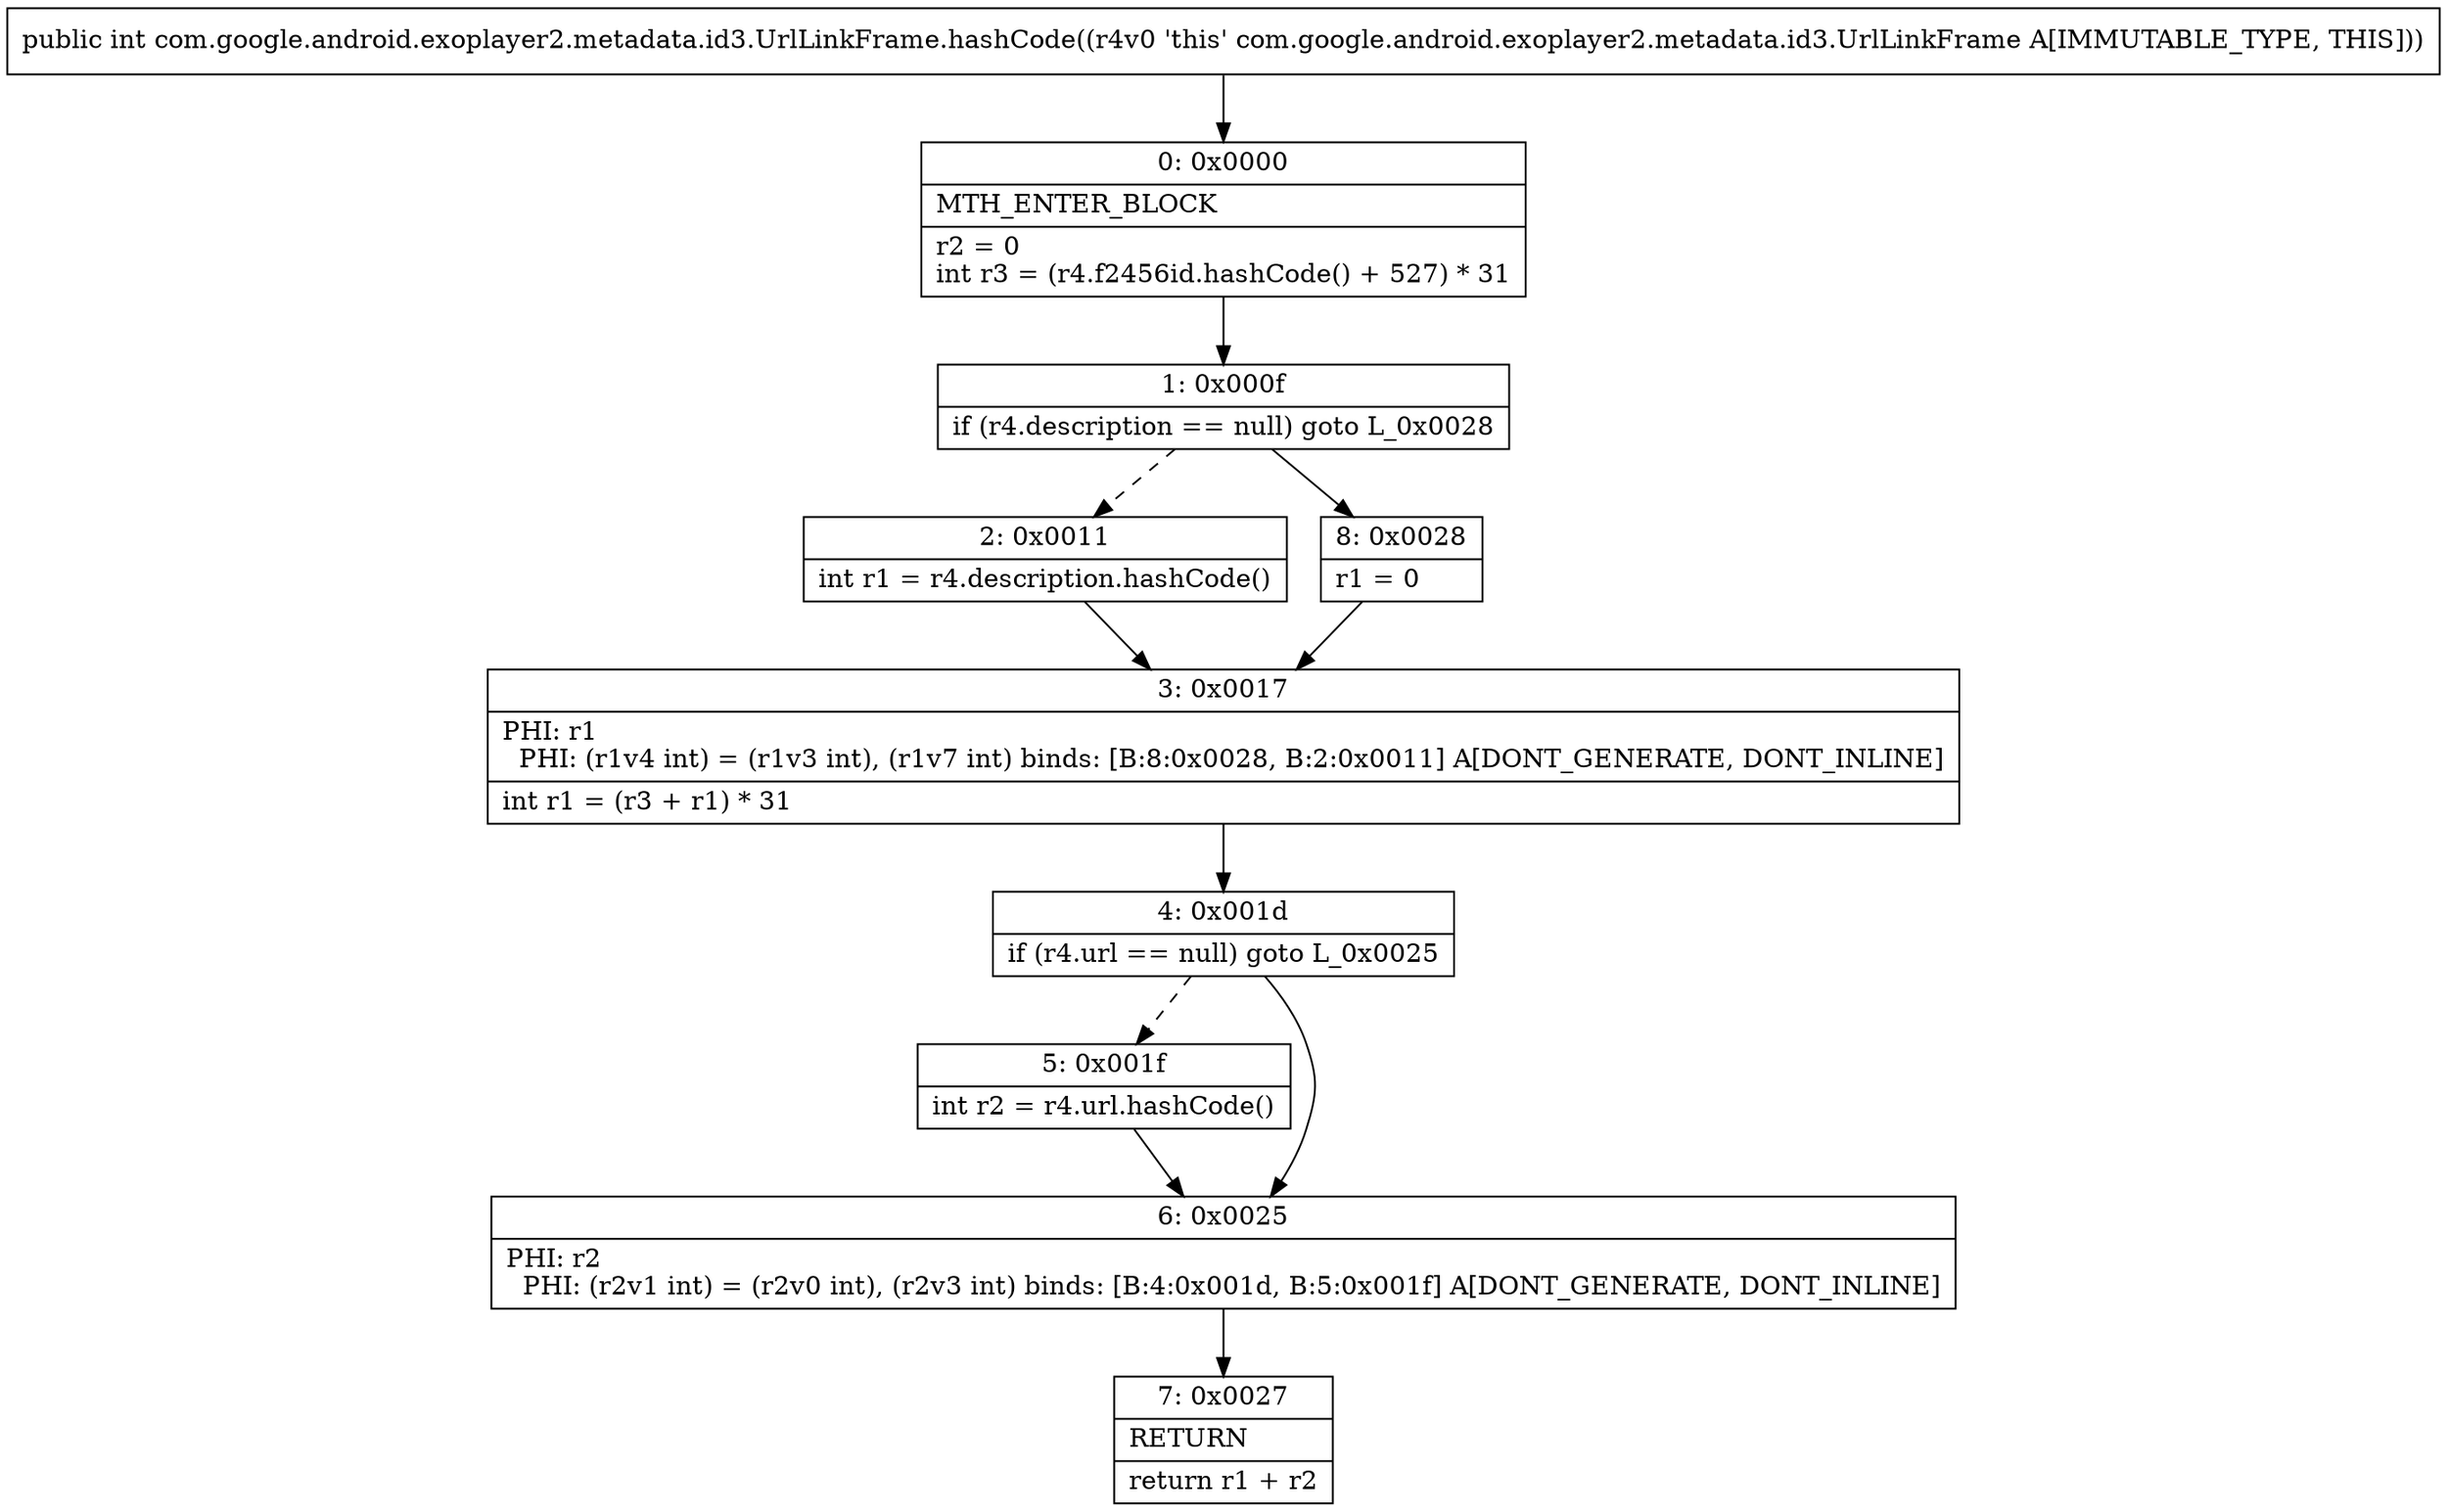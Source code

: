 digraph "CFG forcom.google.android.exoplayer2.metadata.id3.UrlLinkFrame.hashCode()I" {
Node_0 [shape=record,label="{0\:\ 0x0000|MTH_ENTER_BLOCK\l|r2 = 0\lint r3 = (r4.f2456id.hashCode() + 527) * 31\l}"];
Node_1 [shape=record,label="{1\:\ 0x000f|if (r4.description == null) goto L_0x0028\l}"];
Node_2 [shape=record,label="{2\:\ 0x0011|int r1 = r4.description.hashCode()\l}"];
Node_3 [shape=record,label="{3\:\ 0x0017|PHI: r1 \l  PHI: (r1v4 int) = (r1v3 int), (r1v7 int) binds: [B:8:0x0028, B:2:0x0011] A[DONT_GENERATE, DONT_INLINE]\l|int r1 = (r3 + r1) * 31\l}"];
Node_4 [shape=record,label="{4\:\ 0x001d|if (r4.url == null) goto L_0x0025\l}"];
Node_5 [shape=record,label="{5\:\ 0x001f|int r2 = r4.url.hashCode()\l}"];
Node_6 [shape=record,label="{6\:\ 0x0025|PHI: r2 \l  PHI: (r2v1 int) = (r2v0 int), (r2v3 int) binds: [B:4:0x001d, B:5:0x001f] A[DONT_GENERATE, DONT_INLINE]\l}"];
Node_7 [shape=record,label="{7\:\ 0x0027|RETURN\l|return r1 + r2\l}"];
Node_8 [shape=record,label="{8\:\ 0x0028|r1 = 0\l}"];
MethodNode[shape=record,label="{public int com.google.android.exoplayer2.metadata.id3.UrlLinkFrame.hashCode((r4v0 'this' com.google.android.exoplayer2.metadata.id3.UrlLinkFrame A[IMMUTABLE_TYPE, THIS])) }"];
MethodNode -> Node_0;
Node_0 -> Node_1;
Node_1 -> Node_2[style=dashed];
Node_1 -> Node_8;
Node_2 -> Node_3;
Node_3 -> Node_4;
Node_4 -> Node_5[style=dashed];
Node_4 -> Node_6;
Node_5 -> Node_6;
Node_6 -> Node_7;
Node_8 -> Node_3;
}

